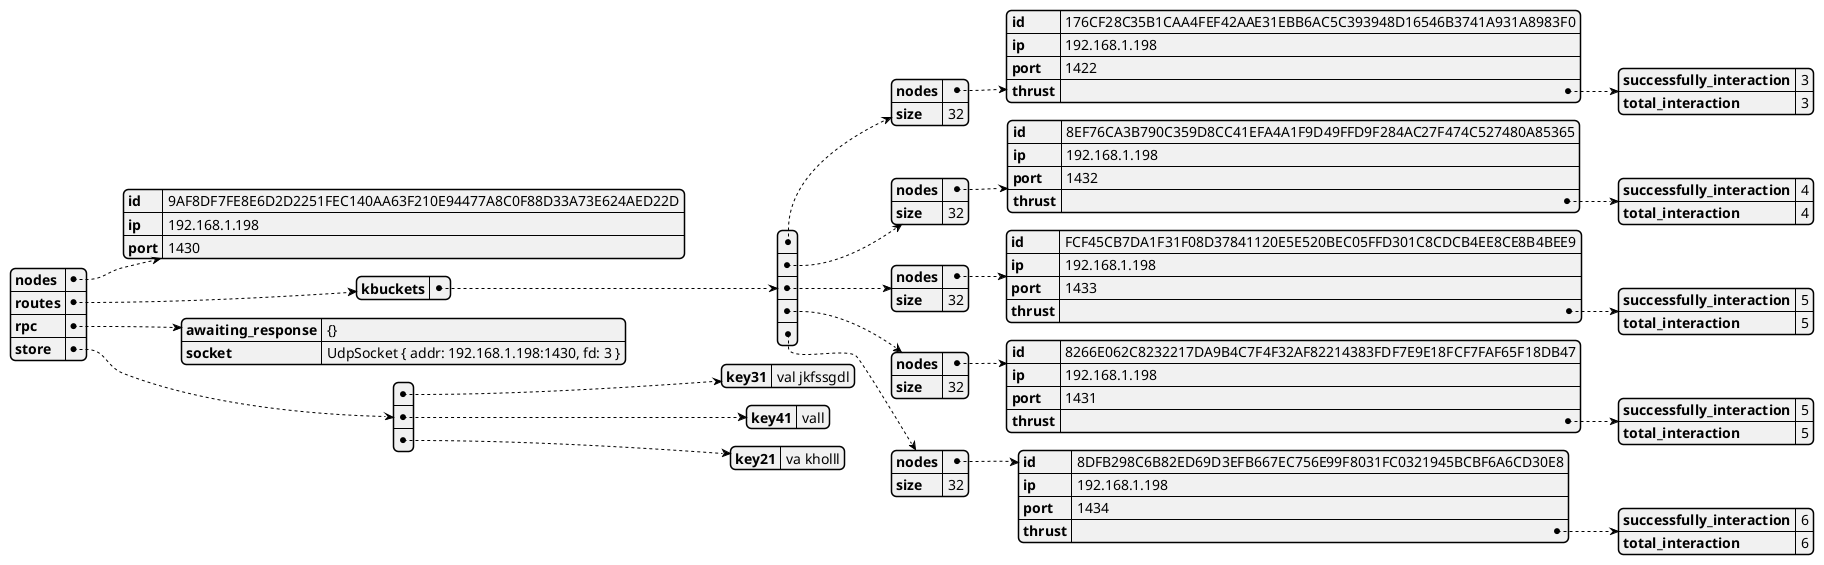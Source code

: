 @startjson
{"nodes":{"id":"9AF8DF7FE8E6D2D2251FEC140AA63F210E94477A8C0F88D33A73E624AED22D","ip":"192.168.1.198","port":1430},"routes":{"kbuckets":[{"nodes":{"id":"176CF28C35B1CAA4FEF42AAE31EBB6AC5C393948D16546B3741A931A8983F0","ip":"192.168.1.198","port":1422,"thrust":{"successfully_interaction":3,"total_interaction":3}},"size":32},{"nodes":{"id":"8EF76CA3B790C359D8CC41EFA4A1F9D49FFD9F284AC27F474C527480A85365","ip":"192.168.1.198","port":1432,"thrust":{"successfully_interaction":4,"total_interaction":4}},"size":32},{"nodes":{"id":"FCF45CB7DA1F31F08D37841120E5E520BEC05FFD301C8CDCB4EE8CE8B4BEE9","ip":"192.168.1.198","port":1433,"thrust":{"successfully_interaction":5,"total_interaction":5}},"size":32},{"nodes":{"id":"8266E062C8232217DA9B4C7F4F32AF82214383FDF7E9E18FCF7FAF65F18DB47","ip":"192.168.1.198","port":1431,"thrust":{"successfully_interaction":5,"total_interaction":5}},"size":32},{"nodes":{"id":"8DFB298C6B82ED69D3EFB667EC756E99F8031FC0321945BCBF6A6CD30E8","ip":"192.168.1.198","port":1434,"thrust":{"successfully_interaction":6,"total_interaction":6}},"size":32}]},"rpc":{"awaiting_response":"{}","socket":"UdpSocket { addr: 192.168.1.198:1430, fd: 3 }"},"store":[{"key31":"val jkfssgdl"},{"key41":"vall"},{"key21":"va kholll"}]}
@endjson